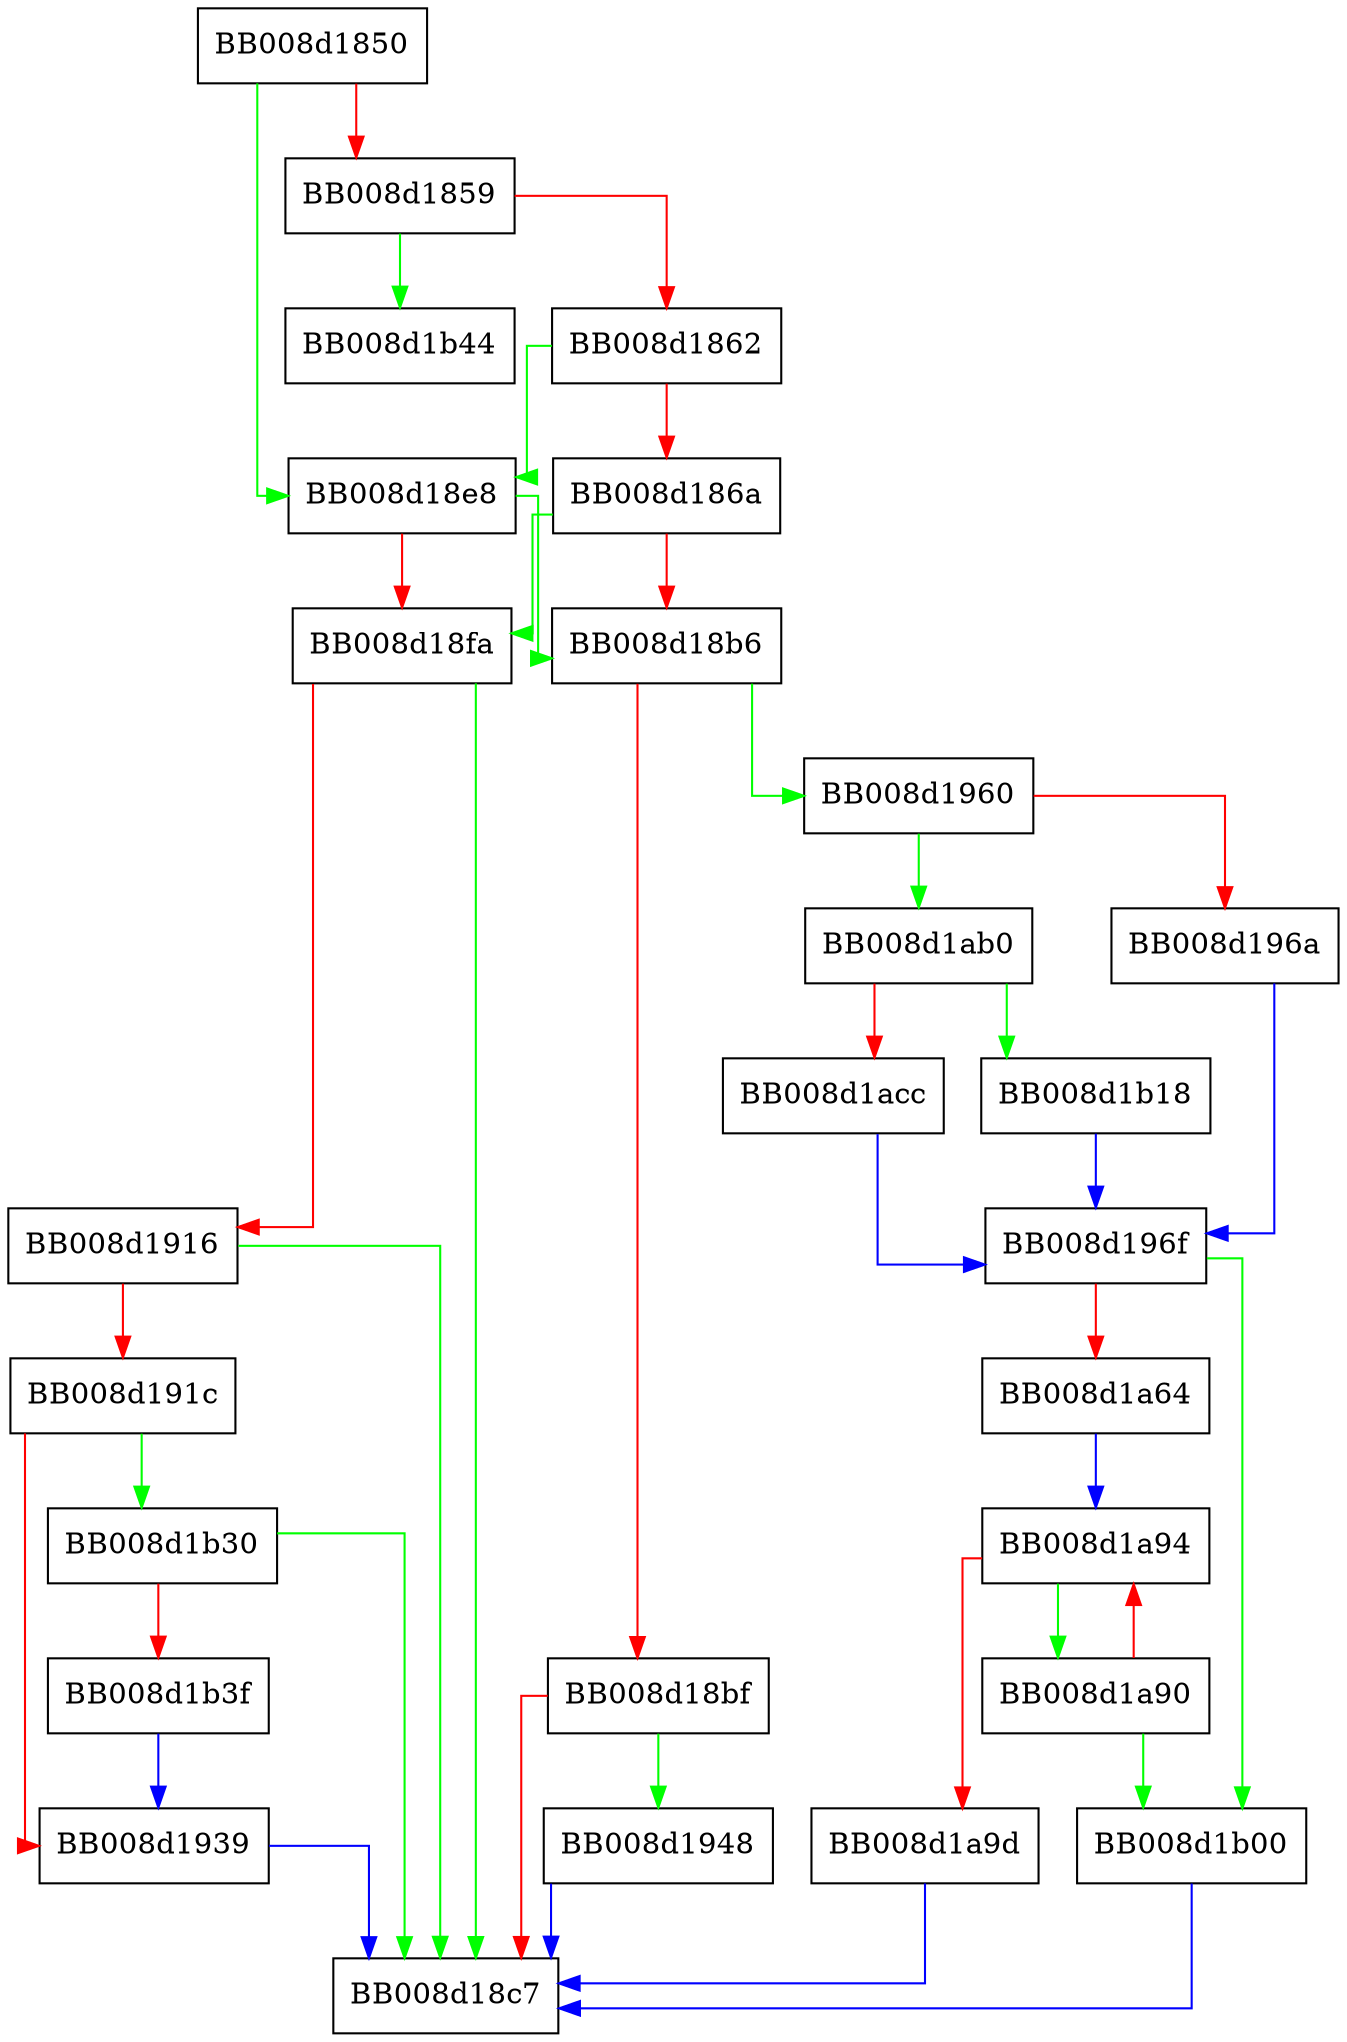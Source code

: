 digraph compute_change {
  node [shape="box"];
  graph [splines=ortho];
  BB008d1850 -> BB008d18e8 [color="green"];
  BB008d1850 -> BB008d1859 [color="red"];
  BB008d1859 -> BB008d1b44 [color="green"];
  BB008d1859 -> BB008d1862 [color="red"];
  BB008d1862 -> BB008d18e8 [color="green"];
  BB008d1862 -> BB008d186a [color="red"];
  BB008d186a -> BB008d18fa [color="green"];
  BB008d186a -> BB008d18b6 [color="red"];
  BB008d18b6 -> BB008d1960 [color="green"];
  BB008d18b6 -> BB008d18bf [color="red"];
  BB008d18bf -> BB008d1948 [color="green"];
  BB008d18bf -> BB008d18c7 [color="red"];
  BB008d18e8 -> BB008d18b6 [color="green"];
  BB008d18e8 -> BB008d18fa [color="red"];
  BB008d18fa -> BB008d18c7 [color="green"];
  BB008d18fa -> BB008d1916 [color="red"];
  BB008d1916 -> BB008d18c7 [color="green"];
  BB008d1916 -> BB008d191c [color="red"];
  BB008d191c -> BB008d1b30 [color="green"];
  BB008d191c -> BB008d1939 [color="red"];
  BB008d1939 -> BB008d18c7 [color="blue"];
  BB008d1948 -> BB008d18c7 [color="blue"];
  BB008d1960 -> BB008d1ab0 [color="green"];
  BB008d1960 -> BB008d196a [color="red"];
  BB008d196a -> BB008d196f [color="blue"];
  BB008d196f -> BB008d1b00 [color="green"];
  BB008d196f -> BB008d1a64 [color="red"];
  BB008d1a64 -> BB008d1a94 [color="blue"];
  BB008d1a90 -> BB008d1b00 [color="green"];
  BB008d1a90 -> BB008d1a94 [color="red"];
  BB008d1a94 -> BB008d1a90 [color="green"];
  BB008d1a94 -> BB008d1a9d [color="red"];
  BB008d1a9d -> BB008d18c7 [color="blue"];
  BB008d1ab0 -> BB008d1b18 [color="green"];
  BB008d1ab0 -> BB008d1acc [color="red"];
  BB008d1acc -> BB008d196f [color="blue"];
  BB008d1b00 -> BB008d18c7 [color="blue"];
  BB008d1b18 -> BB008d196f [color="blue"];
  BB008d1b30 -> BB008d18c7 [color="green"];
  BB008d1b30 -> BB008d1b3f [color="red"];
  BB008d1b3f -> BB008d1939 [color="blue"];
}
